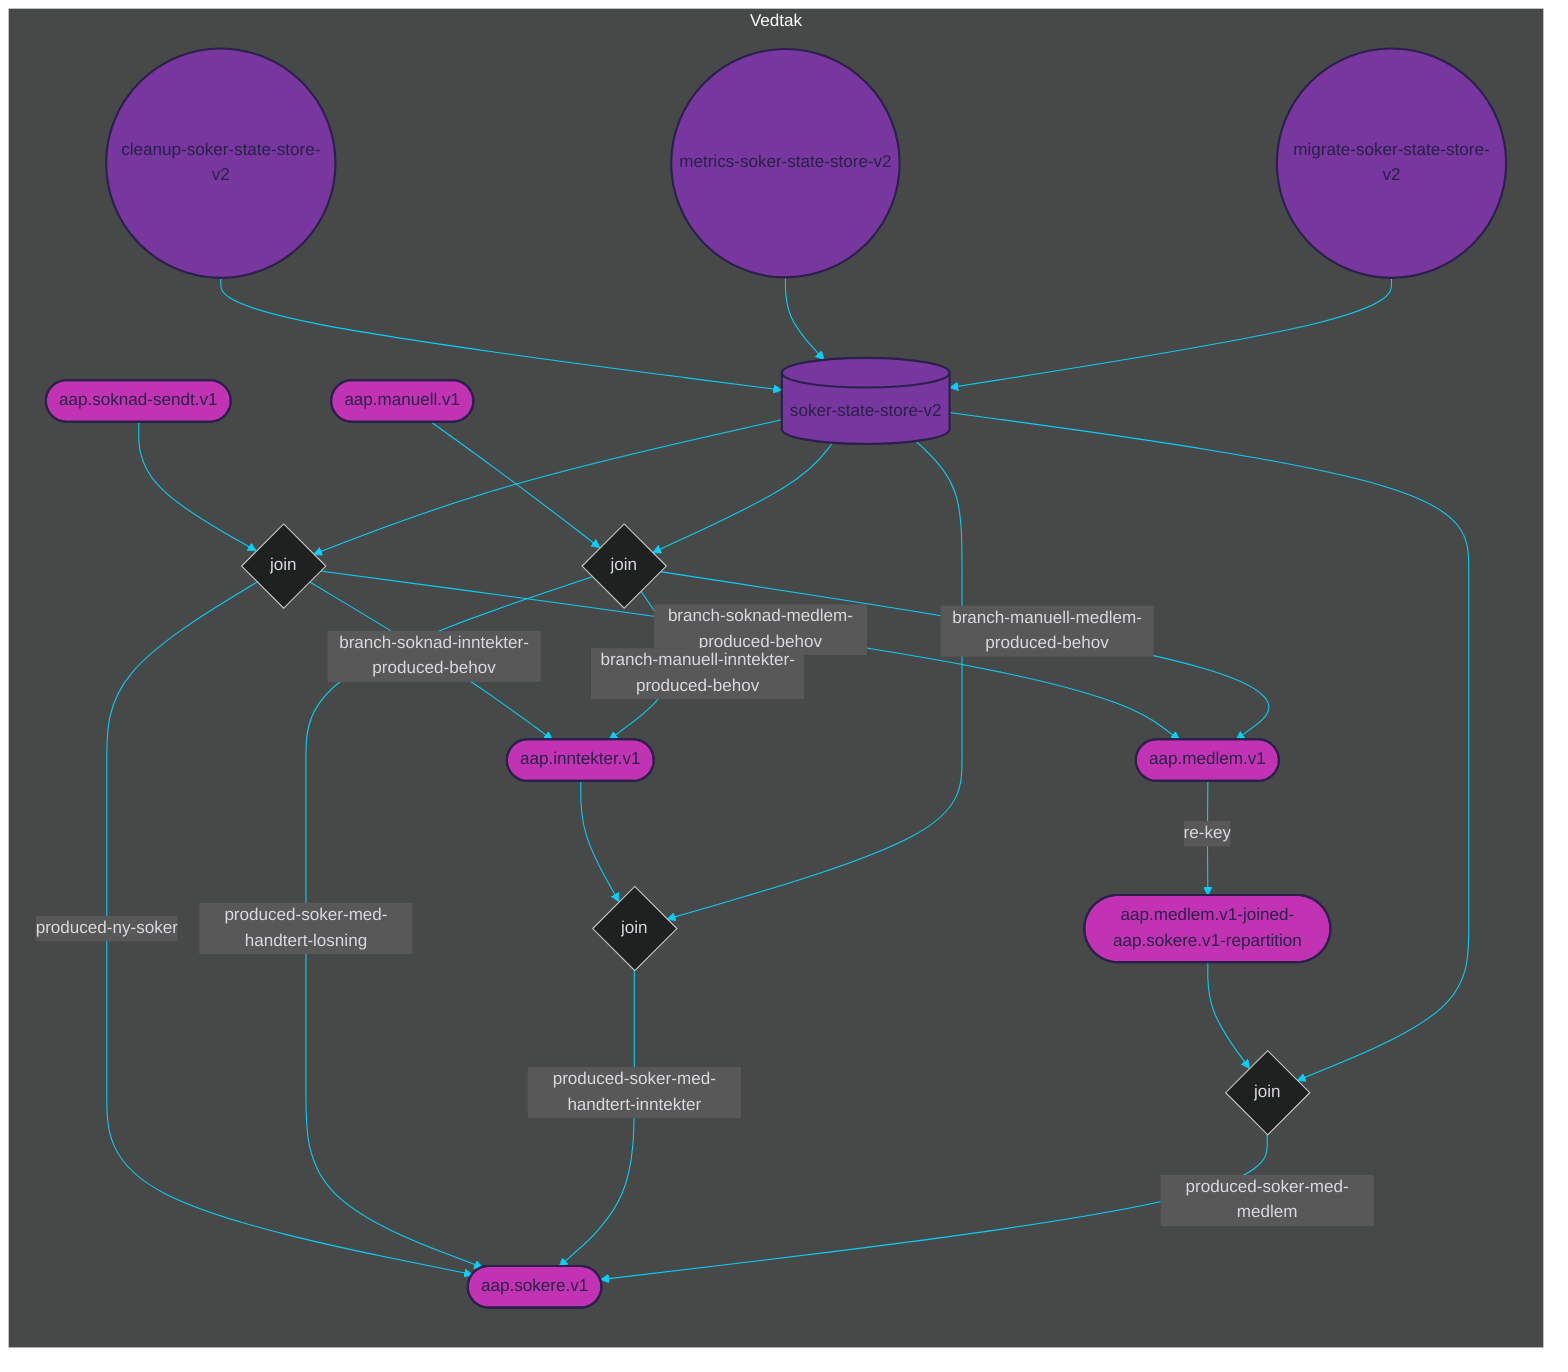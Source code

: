 %%{init: {'theme': 'dark', 'themeVariables': { 'primaryColor': '#07cff6', 'textColor': '#dad9e0', 'lineColor': '#07cff6'}}}%%

graph LR

subgraph Vedtak
    %% TOPICS
    aap.soknad-sendt.v1([aap.soknad-sendt.v1])
	aap.manuell.v1([aap.manuell.v1])
	aap.sokere.v1([aap.sokere.v1])
	aap.inntekter.v1([aap.inntekter.v1])
	aap.medlem.v1-joined-aap.sokere.v1-repartition([aap.medlem.v1-joined-aap.sokere.v1-repartition])
	aap.medlem.v1([aap.medlem.v1])
    
    %% JOINS
    join-0{join}
	join-1{join}
	join-2{join}
	join-3{join}
    
    %% STATE STORES
    soker-state-store-v2[(soker-state-store-v2)]
    
    %% PROCESSOR API JOBS
    cleanup-soker-state-store-v2((cleanup-soker-state-store-v2))
	metrics-soker-state-store-v2((metrics-soker-state-store-v2))
	migrate-soker-state-store-v2((migrate-soker-state-store-v2))
    
    %% JOIN STREAMS
    aap.soknad-sendt.v1 --> join-0
	soker-state-store-v2 --> join-0
	join-0 --> |produced-ny-soker| aap.sokere.v1
	join-0 --> |branch-soknad-medlem-produced-behov| aap.medlem.v1
	join-0 --> |branch-soknad-inntekter-produced-behov| aap.inntekter.v1
	aap.manuell.v1 --> join-1
	soker-state-store-v2 --> join-1
	join-1 --> |branch-manuell-inntekter-produced-behov| aap.inntekter.v1
	join-1 --> |branch-manuell-medlem-produced-behov| aap.medlem.v1
	join-1 --> |produced-soker-med-handtert-losning| aap.sokere.v1
	aap.inntekter.v1 --> join-2
	soker-state-store-v2 --> join-2
	join-2 --> |produced-soker-med-handtert-inntekter| aap.sokere.v1
	aap.medlem.v1-joined-aap.sokere.v1-repartition --> join-3
	soker-state-store-v2 --> join-3
	join-3 --> |produced-soker-med-medlem| aap.sokere.v1
    
    %% JOB STREAMS
    cleanup-soker-state-store-v2 --> soker-state-store-v2
	metrics-soker-state-store-v2 --> soker-state-store-v2
	migrate-soker-state-store-v2 --> soker-state-store-v2
    
    %% REPARTITION STREAMS
    aap.medlem.v1 --> |re-key| aap.medlem.v1-joined-aap.sokere.v1-repartition
end

%% COLORS
%% light    #dad9e0
%% purple   #78369f
%% pink     #c233b4
%% dark     #2a204a
%% blue     #07cff6

%% STYLES
style aap.soknad-sendt.v1 fill:#c233b4, stroke:#2a204a, stroke-width:2px, color:#2a204a
style aap.manuell.v1 fill:#c233b4, stroke:#2a204a, stroke-width:2px, color:#2a204a
style aap.sokere.v1 fill:#c233b4, stroke:#2a204a, stroke-width:2px, color:#2a204a
style aap.inntekter.v1 fill:#c233b4, stroke:#2a204a, stroke-width:2px, color:#2a204a
style aap.medlem.v1-joined-aap.sokere.v1-repartition fill:#c233b4, stroke:#2a204a, stroke-width:2px, color:#2a204a
style aap.medlem.v1 fill:#c233b4, stroke:#2a204a, stroke-width:2px, color:#2a204a
style soker-state-store-v2 fill:#78369f, stroke:#2a204a, stroke-width:2px, color:#2a204a
style cleanup-soker-state-store-v2 fill:#78369f, stroke:#2a204a, stroke-width:2px, color:#2a204a
style metrics-soker-state-store-v2 fill:#78369f, stroke:#2a204a, stroke-width:2px, color:#2a204a
style migrate-soker-state-store-v2 fill:#78369f, stroke:#2a204a, stroke-width:2px, color:#2a204a